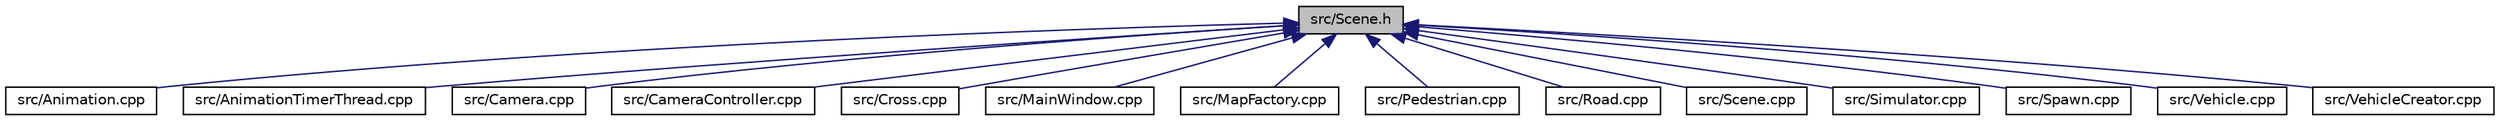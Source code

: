 digraph "src/Scene.h"
{
  edge [fontname="Helvetica",fontsize="10",labelfontname="Helvetica",labelfontsize="10"];
  node [fontname="Helvetica",fontsize="10",shape=record];
  Node1 [label="src/Scene.h",height=0.2,width=0.4,color="black", fillcolor="grey75", style="filled" fontcolor="black"];
  Node1 -> Node2 [dir="back",color="midnightblue",fontsize="10",style="solid"];
  Node2 [label="src/Animation.cpp",height=0.2,width=0.4,color="black", fillcolor="white", style="filled",URL="$_animation_8cpp.html"];
  Node1 -> Node3 [dir="back",color="midnightblue",fontsize="10",style="solid"];
  Node3 [label="src/AnimationTimerThread.cpp",height=0.2,width=0.4,color="black", fillcolor="white", style="filled",URL="$_animation_timer_thread_8cpp.html"];
  Node1 -> Node4 [dir="back",color="midnightblue",fontsize="10",style="solid"];
  Node4 [label="src/Camera.cpp",height=0.2,width=0.4,color="black", fillcolor="white", style="filled",URL="$_camera_8cpp.html"];
  Node1 -> Node5 [dir="back",color="midnightblue",fontsize="10",style="solid"];
  Node5 [label="src/CameraController.cpp",height=0.2,width=0.4,color="black", fillcolor="white", style="filled",URL="$_camera_controller_8cpp.html"];
  Node1 -> Node6 [dir="back",color="midnightblue",fontsize="10",style="solid"];
  Node6 [label="src/Cross.cpp",height=0.2,width=0.4,color="black", fillcolor="white", style="filled",URL="$_cross_8cpp.html"];
  Node1 -> Node7 [dir="back",color="midnightblue",fontsize="10",style="solid"];
  Node7 [label="src/MainWindow.cpp",height=0.2,width=0.4,color="black", fillcolor="white", style="filled",URL="$_main_window_8cpp.html"];
  Node1 -> Node8 [dir="back",color="midnightblue",fontsize="10",style="solid"];
  Node8 [label="src/MapFactory.cpp",height=0.2,width=0.4,color="black", fillcolor="white", style="filled",URL="$_map_factory_8cpp.html"];
  Node1 -> Node9 [dir="back",color="midnightblue",fontsize="10",style="solid"];
  Node9 [label="src/Pedestrian.cpp",height=0.2,width=0.4,color="black", fillcolor="white", style="filled",URL="$_pedestrian_8cpp.html"];
  Node1 -> Node10 [dir="back",color="midnightblue",fontsize="10",style="solid"];
  Node10 [label="src/Road.cpp",height=0.2,width=0.4,color="black", fillcolor="white", style="filled",URL="$_road_8cpp.html"];
  Node1 -> Node11 [dir="back",color="midnightblue",fontsize="10",style="solid"];
  Node11 [label="src/Scene.cpp",height=0.2,width=0.4,color="black", fillcolor="white", style="filled",URL="$_scene_8cpp.html"];
  Node1 -> Node12 [dir="back",color="midnightblue",fontsize="10",style="solid"];
  Node12 [label="src/Simulator.cpp",height=0.2,width=0.4,color="black", fillcolor="white", style="filled",URL="$_simulator_8cpp.html"];
  Node1 -> Node13 [dir="back",color="midnightblue",fontsize="10",style="solid"];
  Node13 [label="src/Spawn.cpp",height=0.2,width=0.4,color="black", fillcolor="white", style="filled",URL="$_spawn_8cpp.html"];
  Node1 -> Node14 [dir="back",color="midnightblue",fontsize="10",style="solid"];
  Node14 [label="src/Vehicle.cpp",height=0.2,width=0.4,color="black", fillcolor="white", style="filled",URL="$_vehicle_8cpp.html"];
  Node1 -> Node15 [dir="back",color="midnightblue",fontsize="10",style="solid"];
  Node15 [label="src/VehicleCreator.cpp",height=0.2,width=0.4,color="black", fillcolor="white", style="filled",URL="$_vehicle_creator_8cpp.html"];
}
